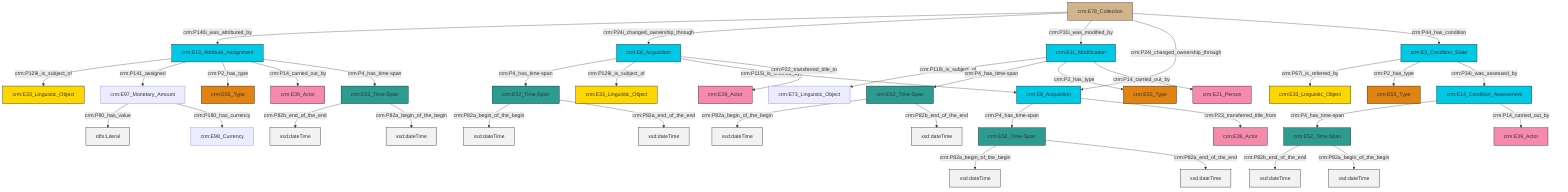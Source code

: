 graph TD
classDef Literal fill:#f2f2f2,stroke:#000000;
classDef CRM_Entity fill:#FFFFFF,stroke:#000000;
classDef Temporal_Entity fill:#00C9E6, stroke:#000000;
classDef Type fill:#E18312, stroke:#000000;
classDef Time-Span fill:#2C9C91, stroke:#000000;
classDef Appellation fill:#FFEB7F, stroke:#000000;
classDef Place fill:#008836, stroke:#000000;
classDef Persistent_Item fill:#B266B2, stroke:#000000;
classDef Conceptual_Object fill:#FFD700, stroke:#000000;
classDef Physical_Thing fill:#D2B48C, stroke:#000000;
classDef Actor fill:#f58aad, stroke:#000000;
classDef PC_Classes fill:#4ce600, stroke:#000000;
classDef Multi fill:#cccccc,stroke:#000000;

0["crm:E97_Monetary_Amount"]:::Default -->|crm:P90_has_value| 1[rdfs:Literal]:::Literal
2["crm:E52_Time-Span"]:::Time-Span -->|crm:P82b_end_of_the_end| 3[xsd:dateTime]:::Literal
6["crm:E3_Condition_State"]:::Temporal_Entity -->|crm:P67i_is_referred_by| 7["crm:E33_Linguistic_Object"]:::Conceptual_Object
10["crm:E52_Time-Span"]:::Time-Span -->|crm:P82a_begin_of_the_begin| 11[xsd:dateTime]:::Literal
12["crm:E78_Collection"]:::Physical_Thing -->|crm:P140i_was_attributed_by| 16["crm:E13_Attribute_Assignment"]:::Temporal_Entity
6["crm:E3_Condition_State"]:::Temporal_Entity -->|crm:P2_has_type| 19["crm:E55_Type"]:::Type
20["crm:E52_Time-Span"]:::Time-Span -->|crm:P82a_begin_of_the_begin| 21[xsd:dateTime]:::Literal
16["crm:E13_Attribute_Assignment"]:::Temporal_Entity -->|crm:P129i_is_subject_of| 25["crm:E33_Linguistic_Object"]:::Conceptual_Object
17["crm:E8_Acquisition"]:::Temporal_Entity -->|crm:P4_has_time-span| 26["crm:E52_Time-Span"]:::Time-Span
10["crm:E52_Time-Span"]:::Time-Span -->|crm:P82b_end_of_the_end| 27[xsd:dateTime]:::Literal
17["crm:E8_Acquisition"]:::Temporal_Entity -->|crm:P129i_is_subject_of| 28["crm:E33_Linguistic_Object"]:::Conceptual_Object
14["crm:E11_Modification"]:::Temporal_Entity -->|crm:P119i_is_subject_of| 4["crm:E73_Linguistic_Object"]:::Default
12["crm:E78_Collection"]:::Physical_Thing -->|crm:P24i_changed_ownership_through| 17["crm:E8_Acquisition"]:::Temporal_Entity
12["crm:E78_Collection"]:::Physical_Thing -->|crm:P31i_was_modified_by| 14["crm:E11_Modification"]:::Temporal_Entity
12["crm:E78_Collection"]:::Physical_Thing -->|crm:P24i_changed_ownership_through| 32["crm:E8_Acquisition"]:::Temporal_Entity
16["crm:E13_Attribute_Assignment"]:::Temporal_Entity -->|crm:P141_assigned| 0["crm:E97_Monetary_Amount"]:::Default
0["crm:E97_Monetary_Amount"]:::Default -->|crm:P180_has_currency| 35["crm:E98_Currency"]:::Default
12["crm:E78_Collection"]:::Physical_Thing -->|crm:P44_has_condition| 6["crm:E3_Condition_State"]:::Temporal_Entity
2["crm:E52_Time-Span"]:::Time-Span -->|crm:P82a_begin_of_the_begin| 38[xsd:dateTime]:::Literal
17["crm:E8_Acquisition"]:::Temporal_Entity -->|crm:P115i_is_finished_by| 32["crm:E8_Acquisition"]:::Temporal_Entity
26["crm:E52_Time-Span"]:::Time-Span -->|crm:P82a_begin_of_the_begin| 44[xsd:dateTime]:::Literal
16["crm:E13_Attribute_Assignment"]:::Temporal_Entity -->|crm:P2_has_type| 33["crm:E55_Type"]:::Type
6["crm:E3_Condition_State"]:::Temporal_Entity -->|crm:P34i_was_assessed_by| 46["crm:E14_Condition_Assessment"]:::Temporal_Entity
17["crm:E8_Acquisition"]:::Temporal_Entity -->|crm:P22_transferred_title_to| 36["crm:E39_Actor"]:::Actor
16["crm:E13_Attribute_Assignment"]:::Temporal_Entity -->|crm:P14_carried_out_by| 48["crm:E39_Actor"]:::Actor
20["crm:E52_Time-Span"]:::Time-Span -->|crm:P82a_end_of_the_end| 49[xsd:dateTime]:::Literal
32["crm:E8_Acquisition"]:::Temporal_Entity -->|crm:P4_has_time-span| 20["crm:E52_Time-Span"]:::Time-Span
26["crm:E52_Time-Span"]:::Time-Span -->|crm:P82a_end_of_the_end| 50[xsd:dateTime]:::Literal
8["crm:E52_Time-Span"]:::Time-Span -->|crm:P82b_end_of_the_end| 52[xsd:dateTime]:::Literal
14["crm:E11_Modification"]:::Temporal_Entity -->|crm:P4_has_time-span| 10["crm:E52_Time-Span"]:::Time-Span
8["crm:E52_Time-Span"]:::Time-Span -->|crm:P82a_begin_of_the_begin| 56[xsd:dateTime]:::Literal
16["crm:E13_Attribute_Assignment"]:::Temporal_Entity -->|crm:P4_has_time-span| 2["crm:E52_Time-Span"]:::Time-Span
32["crm:E8_Acquisition"]:::Temporal_Entity -->|crm:P23_transferred_title_from| 30["crm:E39_Actor"]:::Actor
46["crm:E14_Condition_Assessment"]:::Temporal_Entity -->|crm:P4_has_time-span| 8["crm:E52_Time-Span"]:::Time-Span
14["crm:E11_Modification"]:::Temporal_Entity -->|crm:P2_has_type| 58["crm:E55_Type"]:::Type
46["crm:E14_Condition_Assessment"]:::Temporal_Entity -->|crm:P14_carried_out_by| 60["crm:E39_Actor"]:::Actor
14["crm:E11_Modification"]:::Temporal_Entity -->|crm:P14_carried_out_by| 22["crm:E21_Person"]:::Actor